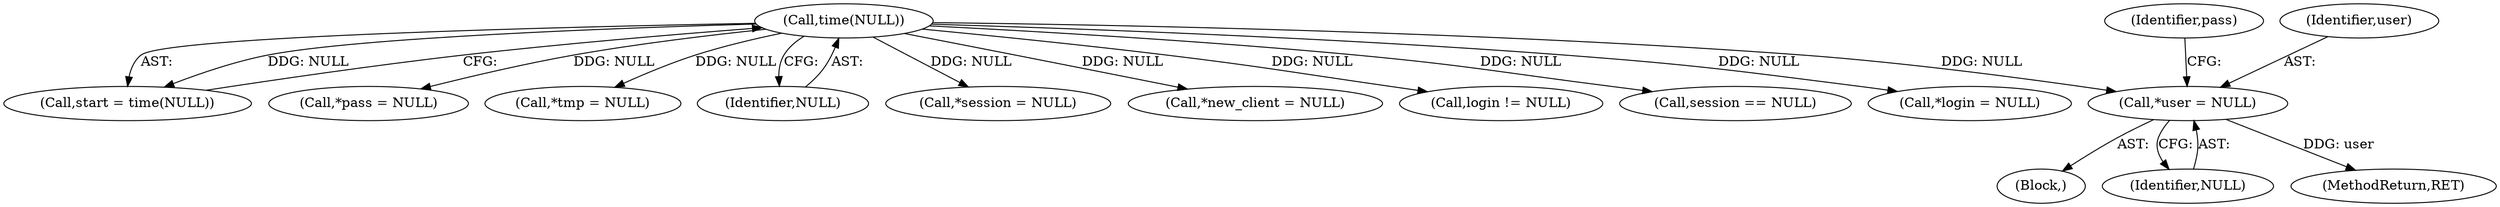 digraph "1_pacemaker_564f7cc2a51dcd2f28ab12a13394f31be5aa3c93_2@pointer" {
"1000148" [label="(Call,*user = NULL)"];
"1000125" [label="(Call,time(NULL))"];
"1000108" [label="(Block,)"];
"1000150" [label="(Identifier,NULL)"];
"1000123" [label="(Call,start = time(NULL))"];
"1000152" [label="(Call,*pass = NULL)"];
"1000465" [label="(MethodReturn,RET)"];
"1000156" [label="(Call,*tmp = NULL)"];
"1000153" [label="(Identifier,pass)"];
"1000126" [label="(Identifier,NULL)"];
"1000136" [label="(Call,*session = NULL)"];
"1000140" [label="(Call,*new_client = NULL)"];
"1000125" [label="(Call,time(NULL))"];
"1000245" [label="(Call,login != NULL)"];
"1000210" [label="(Call,session == NULL)"];
"1000149" [label="(Identifier,user)"];
"1000148" [label="(Call,*user = NULL)"];
"1000144" [label="(Call,*login = NULL)"];
"1000148" -> "1000108"  [label="AST: "];
"1000148" -> "1000150"  [label="CFG: "];
"1000149" -> "1000148"  [label="AST: "];
"1000150" -> "1000148"  [label="AST: "];
"1000153" -> "1000148"  [label="CFG: "];
"1000148" -> "1000465"  [label="DDG: user"];
"1000125" -> "1000148"  [label="DDG: NULL"];
"1000125" -> "1000123"  [label="AST: "];
"1000125" -> "1000126"  [label="CFG: "];
"1000126" -> "1000125"  [label="AST: "];
"1000123" -> "1000125"  [label="CFG: "];
"1000125" -> "1000123"  [label="DDG: NULL"];
"1000125" -> "1000136"  [label="DDG: NULL"];
"1000125" -> "1000140"  [label="DDG: NULL"];
"1000125" -> "1000144"  [label="DDG: NULL"];
"1000125" -> "1000152"  [label="DDG: NULL"];
"1000125" -> "1000156"  [label="DDG: NULL"];
"1000125" -> "1000210"  [label="DDG: NULL"];
"1000125" -> "1000245"  [label="DDG: NULL"];
}
